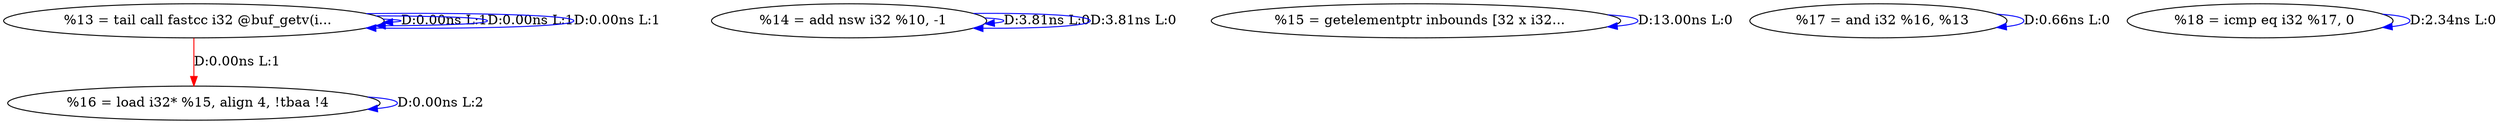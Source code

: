 digraph {
Node0x40e1ff0[label="  %13 = tail call fastcc i32 @buf_getv(i..."];
Node0x40e1ff0 -> Node0x40e1ff0[label="D:0.00ns L:1",color=blue];
Node0x40e1ff0 -> Node0x40e1ff0[label="D:0.00ns L:1",color=blue];
Node0x40e1ff0 -> Node0x40e1ff0[label="D:0.00ns L:1",color=blue];
Node0x40e23b0[label="  %16 = load i32* %15, align 4, !tbaa !4"];
Node0x40e1ff0 -> Node0x40e23b0[label="D:0.00ns L:1",color=red];
Node0x40e2130[label="  %14 = add nsw i32 %10, -1"];
Node0x40e2130 -> Node0x40e2130[label="D:3.81ns L:0",color=blue];
Node0x40e2130 -> Node0x40e2130[label="D:3.81ns L:0",color=blue];
Node0x40e2270[label="  %15 = getelementptr inbounds [32 x i32..."];
Node0x40e2270 -> Node0x40e2270[label="D:13.00ns L:0",color=blue];
Node0x40e23b0 -> Node0x40e23b0[label="D:0.00ns L:2",color=blue];
Node0x40e24f0[label="  %17 = and i32 %16, %13"];
Node0x40e24f0 -> Node0x40e24f0[label="D:0.66ns L:0",color=blue];
Node0x40e2630[label="  %18 = icmp eq i32 %17, 0"];
Node0x40e2630 -> Node0x40e2630[label="D:2.34ns L:0",color=blue];
}
